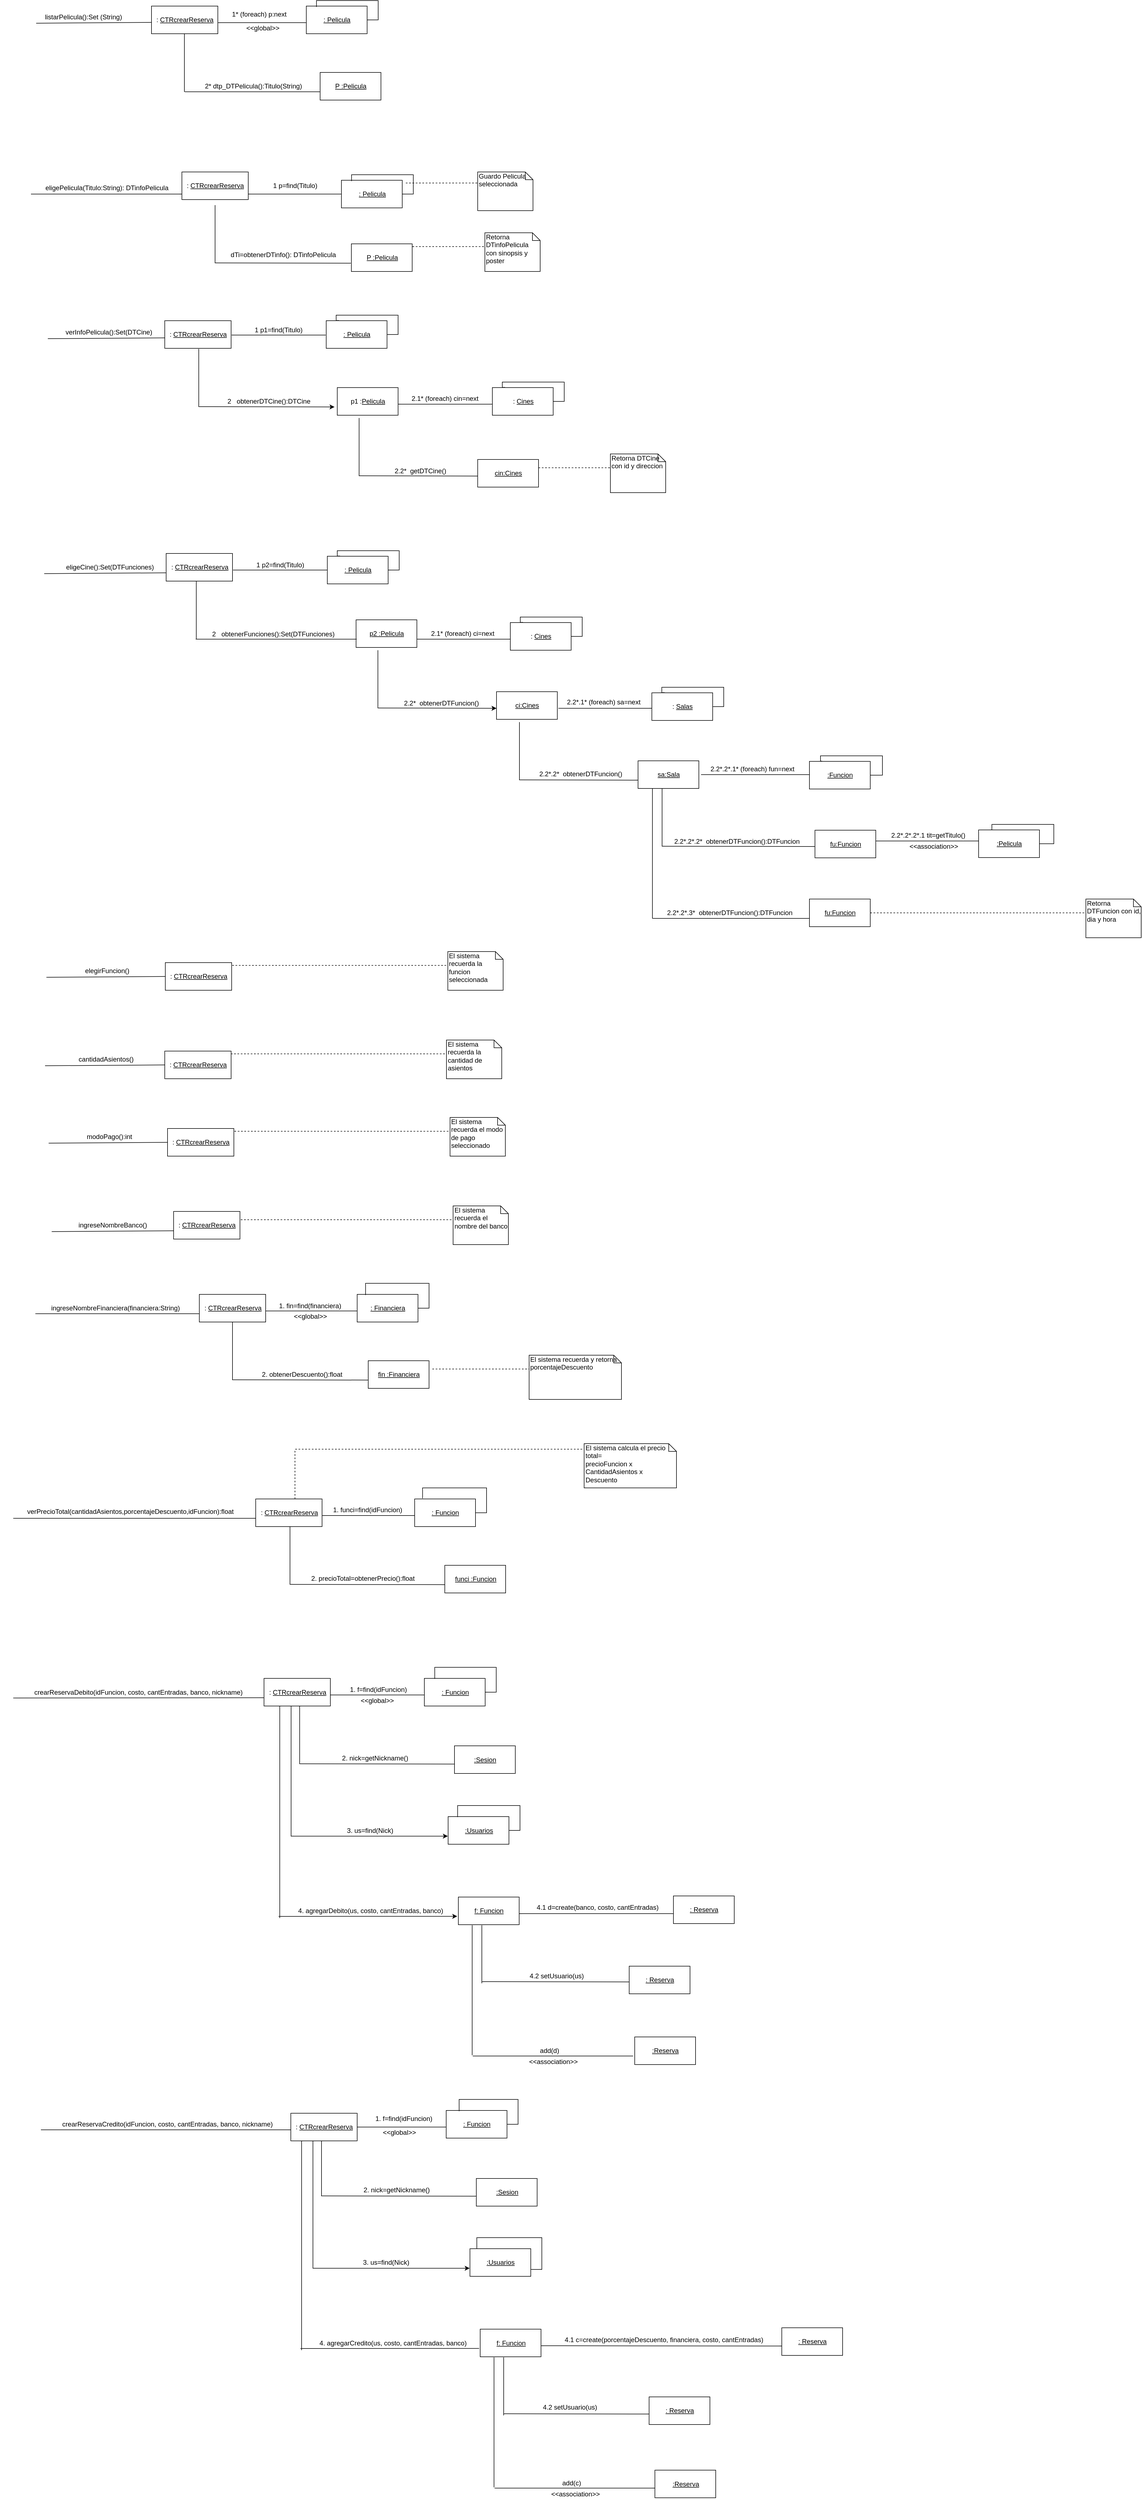 <mxfile version="10.7.1" type="google"><diagram id="MN5zxw-cw1qsErwzzkXF" name="Page-1"><mxGraphModel dx="1991" dy="1056" grid="1" gridSize="10" guides="1" tooltips="1" connect="1" arrows="1" fold="1" page="1" pageScale="1" pageWidth="1100" pageHeight="850" math="0" shadow="0"><root><mxCell id="0"/><mxCell id="1" parent="0"/><mxCell id="Ut1bGX6v_zNXejIBoSUp-1" value="listarPelicula():Set (String)" style="text;html=1;strokeColor=none;fillColor=none;align=center;verticalAlign=middle;whiteSpace=wrap;rounded=0;" vertex="1" parent="1"><mxGeometry x="81.5" y="220" width="210" height="20" as="geometry"/></mxCell><mxCell id="Ut1bGX6v_zNXejIBoSUp-2" value="&lt;div align=&quot;left&quot;&gt;: &lt;u&gt;CTRcrearReserva&lt;/u&gt;&lt;/div&gt;" style="html=1;" vertex="1" parent="1"><mxGeometry x="310" y="210" width="120" height="50" as="geometry"/></mxCell><mxCell id="Ut1bGX6v_zNXejIBoSUp-3" value="1* (foreach) p:next" style="text;html=1;strokeColor=none;fillColor=none;align=center;verticalAlign=middle;whiteSpace=wrap;rounded=0;" vertex="1" parent="1"><mxGeometry x="420" y="215" width="170" height="20" as="geometry"/></mxCell><mxCell id="Ut1bGX6v_zNXejIBoSUp-4" value="&lt;u&gt;: Pelicula&lt;/u&gt;" style="html=1;" vertex="1" parent="1"><mxGeometry x="590" y="210" width="110" height="50" as="geometry"/></mxCell><mxCell id="Ut1bGX6v_zNXejIBoSUp-5" value="" style="endArrow=none;html=1;endFill=0;" edge="1" parent="1"><mxGeometry width="50" height="50" relative="1" as="geometry"><mxPoint x="430" y="240" as="sourcePoint"/><mxPoint x="590" y="240" as="targetPoint"/></mxGeometry></mxCell><mxCell id="Ut1bGX6v_zNXejIBoSUp-7" style="edgeStyle=orthogonalEdgeStyle;rounded=0;orthogonalLoop=1;jettySize=auto;html=1;entryX=1;entryY=0.5;entryDx=0;entryDy=0;exitX=0.167;exitY=0.032;exitDx=0;exitDy=0;exitPerimeter=0;endArrow=none;endFill=0;" edge="1" parent="1" source="Ut1bGX6v_zNXejIBoSUp-4" target="Ut1bGX6v_zNXejIBoSUp-4"><mxGeometry relative="1" as="geometry"><Array as="points"><mxPoint x="608" y="200"/><mxPoint x="720" y="200"/><mxPoint x="720" y="235"/></Array></mxGeometry></mxCell><mxCell id="Ut1bGX6v_zNXejIBoSUp-8" value="2* dtp_DTPelicula():Titulo(String)" style="text;html=1;strokeColor=none;fillColor=none;align=center;verticalAlign=middle;whiteSpace=wrap;rounded=0;" vertex="1" parent="1"><mxGeometry x="372" y="345" width="245" height="20" as="geometry"/></mxCell><mxCell id="Ut1bGX6v_zNXejIBoSUp-9" value="&lt;u&gt;P :Pelicula&lt;/u&gt;" style="html=1;" vertex="1" parent="1"><mxGeometry x="615" y="330" width="110" height="50" as="geometry"/></mxCell><mxCell id="Ut1bGX6v_zNXejIBoSUp-11" value="" style="endArrow=none;html=1;" edge="1" parent="1"><mxGeometry width="50" height="50" relative="1" as="geometry"><mxPoint x="369.5" y="365" as="sourcePoint"/><mxPoint x="369.5" y="260" as="targetPoint"/></mxGeometry></mxCell><mxCell id="Ut1bGX6v_zNXejIBoSUp-12" value="" style="endArrow=none;html=1;endFill=0;" edge="1" parent="1"><mxGeometry width="50" height="50" relative="1" as="geometry"><mxPoint x="370" y="365" as="sourcePoint"/><mxPoint x="615" y="365" as="targetPoint"/></mxGeometry></mxCell><mxCell id="Ut1bGX6v_zNXejIBoSUp-13" value="" style="endArrow=none;html=1;exitX=0.095;exitY=1.05;exitDx=0;exitDy=0;exitPerimeter=0;" edge="1" parent="1" source="Ut1bGX6v_zNXejIBoSUp-1"><mxGeometry width="50" height="50" relative="1" as="geometry"><mxPoint x="220" y="239.5" as="sourcePoint"/><mxPoint x="310" y="239.5" as="targetPoint"/></mxGeometry></mxCell><mxCell id="Ut1bGX6v_zNXejIBoSUp-20" value="eligePelicula(Titulo:String): DTinfoPelicula" style="text;html=1;strokeColor=none;fillColor=none;align=center;verticalAlign=middle;whiteSpace=wrap;rounded=0;" vertex="1" parent="1"><mxGeometry x="62" y="529" width="335" height="20" as="geometry"/></mxCell><mxCell id="Ut1bGX6v_zNXejIBoSUp-24" value="" style="endArrow=none;html=1;" edge="1" parent="1"><mxGeometry width="50" height="50" relative="1" as="geometry"><mxPoint x="92" y="550" as="sourcePoint"/><mxPoint x="366" y="550" as="targetPoint"/></mxGeometry></mxCell><mxCell id="Ut1bGX6v_zNXejIBoSUp-25" value="1 p=find(Titulo)" style="text;html=1;strokeColor=none;fillColor=none;align=center;verticalAlign=middle;whiteSpace=wrap;rounded=0;" vertex="1" parent="1"><mxGeometry x="485" y="525" width="170" height="20" as="geometry"/></mxCell><mxCell id="Ut1bGX6v_zNXejIBoSUp-27" value="" style="endArrow=none;html=1;endFill=0;" edge="1" parent="1"><mxGeometry width="50" height="50" relative="1" as="geometry"><mxPoint x="485" y="550" as="sourcePoint"/><mxPoint x="655" y="550" as="targetPoint"/></mxGeometry></mxCell><mxCell id="Ut1bGX6v_zNXejIBoSUp-29" value="dTi=obtenerDTinfo(): DTinfoPelicula" style="text;html=1;strokeColor=none;fillColor=none;align=center;verticalAlign=middle;whiteSpace=wrap;rounded=0;" vertex="1" parent="1"><mxGeometry x="426" y="650" width="245" height="20" as="geometry"/></mxCell><mxCell id="Ut1bGX6v_zNXejIBoSUp-30" value="&lt;u&gt;P :Pelicula&lt;/u&gt;" style="html=1;" vertex="1" parent="1"><mxGeometry x="671.5" y="640" width="110" height="50" as="geometry"/></mxCell><mxCell id="Ut1bGX6v_zNXejIBoSUp-31" value="" style="endArrow=none;html=1;" edge="1" parent="1"><mxGeometry width="50" height="50" relative="1" as="geometry"><mxPoint x="425" y="675" as="sourcePoint"/><mxPoint x="425" y="570" as="targetPoint"/></mxGeometry></mxCell><mxCell id="Ut1bGX6v_zNXejIBoSUp-32" value="" style="endArrow=none;html=1;endFill=0;" edge="1" parent="1"><mxGeometry width="50" height="50" relative="1" as="geometry"><mxPoint x="425.5" y="674.5" as="sourcePoint"/><mxPoint x="670.5" y="675" as="targetPoint"/></mxGeometry></mxCell><mxCell id="Ut1bGX6v_zNXejIBoSUp-33" value="Guardo Pelicula seleccionada" style="shape=note;whiteSpace=wrap;html=1;size=14;verticalAlign=top;align=left;spacingTop=-6;" vertex="1" parent="1"><mxGeometry x="900" y="510" width="100" height="70" as="geometry"/></mxCell><mxCell id="Ut1bGX6v_zNXejIBoSUp-34" value="" style="endArrow=none;dashed=1;html=1;" edge="1" parent="1"><mxGeometry width="50" height="50" relative="1" as="geometry"><mxPoint x="770" y="530" as="sourcePoint"/><mxPoint x="900" y="530" as="targetPoint"/></mxGeometry></mxCell><mxCell id="Ut1bGX6v_zNXejIBoSUp-35" value="Retorna DTinfoPelicula con sinopsis y poster" style="shape=note;whiteSpace=wrap;html=1;size=14;verticalAlign=top;align=left;spacingTop=-6;" vertex="1" parent="1"><mxGeometry x="913" y="620" width="100" height="70" as="geometry"/></mxCell><mxCell id="Ut1bGX6v_zNXejIBoSUp-36" value="" style="endArrow=none;dashed=1;html=1;" edge="1" parent="1"><mxGeometry width="50" height="50" relative="1" as="geometry"><mxPoint x="782" y="645" as="sourcePoint"/><mxPoint x="912" y="645" as="targetPoint"/></mxGeometry></mxCell><mxCell id="Ut1bGX6v_zNXejIBoSUp-37" value="verInfoPelicula():Set(DTCine)" style="text;html=1;strokeColor=none;fillColor=none;align=center;verticalAlign=middle;whiteSpace=wrap;rounded=0;" vertex="1" parent="1"><mxGeometry x="132.5" y="790" width="200" height="20" as="geometry"/></mxCell><mxCell id="Ut1bGX6v_zNXejIBoSUp-38" value="" style="endArrow=none;html=1;exitX=0.095;exitY=1.05;exitDx=0;exitDy=0;exitPerimeter=0;" edge="1" parent="1"><mxGeometry width="50" height="50" relative="1" as="geometry"><mxPoint x="122.5" y="811.5" as="sourcePoint"/><mxPoint x="342.5" y="810" as="targetPoint"/></mxGeometry></mxCell><mxCell id="Ut1bGX6v_zNXejIBoSUp-40" value="1 p1=find(Titulo)" style="text;html=1;strokeColor=none;fillColor=none;align=center;verticalAlign=middle;whiteSpace=wrap;rounded=0;" vertex="1" parent="1"><mxGeometry x="455" y="786" width="170" height="20" as="geometry"/></mxCell><mxCell id="Ut1bGX6v_zNXejIBoSUp-42" value="" style="endArrow=none;html=1;endFill=0;" edge="1" parent="1"><mxGeometry width="50" height="50" relative="1" as="geometry"><mxPoint x="455" y="805" as="sourcePoint"/><mxPoint x="625" y="805" as="targetPoint"/></mxGeometry></mxCell><mxCell id="Ut1bGX6v_zNXejIBoSUp-51" value="2&amp;nbsp;&amp;nbsp; obtenerDTCine():DTCine" style="text;html=1;strokeColor=none;fillColor=none;align=center;verticalAlign=middle;whiteSpace=wrap;rounded=0;" vertex="1" parent="1"><mxGeometry x="400" y="915" width="245" height="20" as="geometry"/></mxCell><mxCell id="Ut1bGX6v_zNXejIBoSUp-52" value="p1 :&lt;u&gt;Pelicula&lt;/u&gt;" style="html=1;" vertex="1" parent="1"><mxGeometry x="646" y="900" width="110" height="50" as="geometry"/></mxCell><mxCell id="Ut1bGX6v_zNXejIBoSUp-53" value="" style="endArrow=none;html=1;" edge="1" parent="1"><mxGeometry width="50" height="50" relative="1" as="geometry"><mxPoint x="395.5" y="935" as="sourcePoint"/><mxPoint x="395.5" y="830" as="targetPoint"/></mxGeometry></mxCell><mxCell id="Ut1bGX6v_zNXejIBoSUp-54" value="" style="endArrow=classic;html=1;" edge="1" parent="1"><mxGeometry width="50" height="50" relative="1" as="geometry"><mxPoint x="396" y="934.5" as="sourcePoint"/><mxPoint x="641" y="935" as="targetPoint"/></mxGeometry></mxCell><mxCell id="Ut1bGX6v_zNXejIBoSUp-55" value="2.1* (foreach) cin=next" style="text;html=1;strokeColor=none;fillColor=none;align=center;verticalAlign=middle;whiteSpace=wrap;rounded=0;" vertex="1" parent="1"><mxGeometry x="756" y="910" width="170" height="20" as="geometry"/></mxCell><mxCell id="Ut1bGX6v_zNXejIBoSUp-57" value="" style="endArrow=none;html=1;endFill=0;" edge="1" parent="1"><mxGeometry width="50" height="50" relative="1" as="geometry"><mxPoint x="756" y="930" as="sourcePoint"/><mxPoint x="926" y="930" as="targetPoint"/></mxGeometry></mxCell><mxCell id="Ut1bGX6v_zNXejIBoSUp-59" value="2.2*&amp;nbsp; getDTCine()" style="text;html=1;strokeColor=none;fillColor=none;align=center;verticalAlign=middle;whiteSpace=wrap;rounded=0;" vertex="1" parent="1"><mxGeometry x="674" y="1041" width="245" height="20" as="geometry"/></mxCell><mxCell id="Ut1bGX6v_zNXejIBoSUp-60" value="&lt;u&gt;cin:Cines&lt;/u&gt;" style="html=1;" vertex="1" parent="1"><mxGeometry x="900" y="1030" width="110" height="50" as="geometry"/></mxCell><mxCell id="Ut1bGX6v_zNXejIBoSUp-61" value="" style="endArrow=none;html=1;" edge="1" parent="1"><mxGeometry width="50" height="50" relative="1" as="geometry"><mxPoint x="685.5" y="1060" as="sourcePoint"/><mxPoint x="685.5" y="955" as="targetPoint"/></mxGeometry></mxCell><mxCell id="Ut1bGX6v_zNXejIBoSUp-62" value="" style="endArrow=none;html=1;endFill=0;" edge="1" parent="1"><mxGeometry width="50" height="50" relative="1" as="geometry"><mxPoint x="686" y="1059.5" as="sourcePoint"/><mxPoint x="900" y="1060" as="targetPoint"/></mxGeometry></mxCell><mxCell id="Ut1bGX6v_zNXejIBoSUp-63" value="Retorna DTCine con id y direccion" style="shape=note;whiteSpace=wrap;html=1;size=14;verticalAlign=top;align=left;spacingTop=-6;" vertex="1" parent="1"><mxGeometry x="1140" y="1020" width="100" height="70" as="geometry"/></mxCell><mxCell id="Ut1bGX6v_zNXejIBoSUp-64" value="" style="endArrow=none;dashed=1;html=1;" edge="1" parent="1"><mxGeometry width="50" height="50" relative="1" as="geometry"><mxPoint x="1010" y="1045" as="sourcePoint"/><mxPoint x="1140" y="1045" as="targetPoint"/></mxGeometry></mxCell><mxCell id="Ut1bGX6v_zNXejIBoSUp-65" value="eligeCine():Set(DTFunciones)" style="text;html=1;strokeColor=none;fillColor=none;align=center;verticalAlign=middle;whiteSpace=wrap;rounded=0;" vertex="1" parent="1"><mxGeometry x="135" y="1215" width="200" height="20" as="geometry"/></mxCell><mxCell id="Ut1bGX6v_zNXejIBoSUp-66" value="" style="endArrow=none;html=1;exitX=0.095;exitY=1.05;exitDx=0;exitDy=0;exitPerimeter=0;" edge="1" parent="1"><mxGeometry width="50" height="50" relative="1" as="geometry"><mxPoint x="116" y="1236.5" as="sourcePoint"/><mxPoint x="336" y="1235" as="targetPoint"/></mxGeometry></mxCell><mxCell id="Ut1bGX6v_zNXejIBoSUp-68" value="1 p2=find(Titulo)" style="text;html=1;strokeColor=none;fillColor=none;align=center;verticalAlign=middle;whiteSpace=wrap;rounded=0;" vertex="1" parent="1"><mxGeometry x="457.5" y="1211" width="170" height="20" as="geometry"/></mxCell><mxCell id="Ut1bGX6v_zNXejIBoSUp-70" value="" style="endArrow=none;html=1;endFill=0;" edge="1" parent="1"><mxGeometry width="50" height="50" relative="1" as="geometry"><mxPoint x="457.5" y="1230" as="sourcePoint"/><mxPoint x="627.5" y="1230" as="targetPoint"/></mxGeometry></mxCell><mxCell id="Ut1bGX6v_zNXejIBoSUp-73" value="2&amp;nbsp;&amp;nbsp; obtenerFunciones():Set(DTFunciones)" style="text;html=1;strokeColor=none;fillColor=none;align=center;verticalAlign=middle;whiteSpace=wrap;rounded=0;" vertex="1" parent="1"><mxGeometry x="390" y="1336" width="281" height="20" as="geometry"/></mxCell><mxCell id="Ut1bGX6v_zNXejIBoSUp-74" value="&lt;u&gt;p2 :Pelicula&lt;/u&gt;" style="html=1;" vertex="1" parent="1"><mxGeometry x="680" y="1320" width="110" height="50" as="geometry"/></mxCell><mxCell id="Ut1bGX6v_zNXejIBoSUp-75" value="" style="endArrow=none;html=1;" edge="1" parent="1"><mxGeometry width="50" height="50" relative="1" as="geometry"><mxPoint x="391" y="1355" as="sourcePoint"/><mxPoint x="391" y="1250" as="targetPoint"/></mxGeometry></mxCell><mxCell id="Ut1bGX6v_zNXejIBoSUp-79" value="2.2*&amp;nbsp; obtenerDTFuncion()" style="text;html=1;strokeColor=none;fillColor=none;align=center;verticalAlign=middle;whiteSpace=wrap;rounded=0;" vertex="1" parent="1"><mxGeometry x="712" y="1461" width="245" height="20" as="geometry"/></mxCell><mxCell id="Ut1bGX6v_zNXejIBoSUp-80" value="&lt;u&gt;ci:Cines&lt;/u&gt;" style="html=1;" vertex="1" parent="1"><mxGeometry x="934" y="1450" width="110" height="50" as="geometry"/></mxCell><mxCell id="Ut1bGX6v_zNXejIBoSUp-81" value="" style="endArrow=none;html=1;" edge="1" parent="1"><mxGeometry width="50" height="50" relative="1" as="geometry"><mxPoint x="719.5" y="1480" as="sourcePoint"/><mxPoint x="719.5" y="1375" as="targetPoint"/></mxGeometry></mxCell><mxCell id="Ut1bGX6v_zNXejIBoSUp-82" value="" style="endArrow=classic;html=1;" edge="1" parent="1"><mxGeometry width="50" height="50" relative="1" as="geometry"><mxPoint x="720" y="1479.5" as="sourcePoint"/><mxPoint x="934" y="1480" as="targetPoint"/></mxGeometry></mxCell><mxCell id="Ut1bGX6v_zNXejIBoSUp-84" value="2.1* (foreach) ci=next" style="text;html=1;strokeColor=none;fillColor=none;align=center;verticalAlign=middle;whiteSpace=wrap;rounded=0;" vertex="1" parent="1"><mxGeometry x="788" y="1335" width="170" height="20" as="geometry"/></mxCell><mxCell id="Ut1bGX6v_zNXejIBoSUp-86" value="" style="endArrow=none;html=1;endFill=0;" edge="1" parent="1"><mxGeometry width="50" height="50" relative="1" as="geometry"><mxPoint x="790" y="1355" as="sourcePoint"/><mxPoint x="960" y="1355" as="targetPoint"/></mxGeometry></mxCell><mxCell id="Ut1bGX6v_zNXejIBoSUp-94" value="2.2*.1* (foreach) sa=next" style="text;html=1;strokeColor=none;fillColor=none;align=center;verticalAlign=middle;whiteSpace=wrap;rounded=0;" vertex="1" parent="1"><mxGeometry x="1043" y="1459" width="170" height="20" as="geometry"/></mxCell><mxCell id="Ut1bGX6v_zNXejIBoSUp-96" value="" style="endArrow=none;html=1;endFill=0;" edge="1" parent="1"><mxGeometry width="50" height="50" relative="1" as="geometry"><mxPoint x="1046" y="1480" as="sourcePoint"/><mxPoint x="1216" y="1480" as="targetPoint"/></mxGeometry></mxCell><mxCell id="Ut1bGX6v_zNXejIBoSUp-98" value="2.2*.2*&amp;nbsp; obtenerDTFuncion()" style="text;html=1;strokeColor=none;fillColor=none;align=center;verticalAlign=middle;whiteSpace=wrap;rounded=0;" vertex="1" parent="1"><mxGeometry x="964" y="1589" width="245" height="20" as="geometry"/></mxCell><mxCell id="Ut1bGX6v_zNXejIBoSUp-99" value="&lt;u&gt;sa:Sala&lt;/u&gt;" style="html=1;" vertex="1" parent="1"><mxGeometry x="1190" y="1575" width="110" height="50" as="geometry"/></mxCell><mxCell id="Ut1bGX6v_zNXejIBoSUp-100" value="" style="endArrow=none;html=1;" edge="1" parent="1"><mxGeometry width="50" height="50" relative="1" as="geometry"><mxPoint x="975.5" y="1610" as="sourcePoint"/><mxPoint x="975.5" y="1505" as="targetPoint"/></mxGeometry></mxCell><mxCell id="Ut1bGX6v_zNXejIBoSUp-101" value="" style="endArrow=none;html=1;endFill=0;" edge="1" parent="1"><mxGeometry width="50" height="50" relative="1" as="geometry"><mxPoint x="976" y="1609.5" as="sourcePoint"/><mxPoint x="1190" y="1610" as="targetPoint"/></mxGeometry></mxCell><mxCell id="Ut1bGX6v_zNXejIBoSUp-102" value="2.2*.2*.1* (foreach) fun=next" style="text;html=1;strokeColor=none;fillColor=none;align=center;verticalAlign=middle;whiteSpace=wrap;rounded=0;" vertex="1" parent="1"><mxGeometry x="1304" y="1580" width="186" height="20" as="geometry"/></mxCell><mxCell id="Ut1bGX6v_zNXejIBoSUp-104" value="" style="endArrow=none;html=1;endFill=0;" edge="1" parent="1"><mxGeometry width="50" height="50" relative="1" as="geometry"><mxPoint x="1304" y="1600" as="sourcePoint"/><mxPoint x="1500" y="1600" as="targetPoint"/></mxGeometry></mxCell><mxCell id="Ut1bGX6v_zNXejIBoSUp-105" value="2.2*.2*.2*&amp;nbsp; obtenerDTFuncion():DTFuncion" style="text;html=1;strokeColor=none;fillColor=none;align=center;verticalAlign=middle;whiteSpace=wrap;rounded=0;" vertex="1" parent="1"><mxGeometry x="1228" y="1711" width="282" height="20" as="geometry"/></mxCell><mxCell id="Ut1bGX6v_zNXejIBoSUp-106" value="&lt;u&gt;fu:Funcion&lt;/u&gt;" style="html=1;" vertex="1" parent="1"><mxGeometry x="1510" y="1700.5" width="110" height="50" as="geometry"/></mxCell><mxCell id="Ut1bGX6v_zNXejIBoSUp-107" value="" style="endArrow=none;html=1;" edge="1" parent="1"><mxGeometry width="50" height="50" relative="1" as="geometry"><mxPoint x="1233.5" y="1730" as="sourcePoint"/><mxPoint x="1233.5" y="1625" as="targetPoint"/></mxGeometry></mxCell><mxCell id="Ut1bGX6v_zNXejIBoSUp-108" value="" style="endArrow=none;html=1;endFill=0;" edge="1" parent="1"><mxGeometry width="50" height="50" relative="1" as="geometry"><mxPoint x="1234" y="1729.5" as="sourcePoint"/><mxPoint x="1510" y="1730" as="targetPoint"/></mxGeometry></mxCell><mxCell id="Ut1bGX6v_zNXejIBoSUp-110" value="2.2*.2*.2*.1 tit=getTitulo()" style="text;html=1;strokeColor=none;fillColor=none;align=center;verticalAlign=middle;whiteSpace=wrap;rounded=0;" vertex="1" parent="1"><mxGeometry x="1610" y="1700" width="210" height="20" as="geometry"/></mxCell><mxCell id="Ut1bGX6v_zNXejIBoSUp-112" value="" style="endArrow=none;html=1;endFill=0;" edge="1" parent="1"><mxGeometry width="50" height="50" relative="1" as="geometry"><mxPoint x="1620" y="1720" as="sourcePoint"/><mxPoint x="1806" y="1720" as="targetPoint"/></mxGeometry></mxCell><mxCell id="Ut1bGX6v_zNXejIBoSUp-114" value="&amp;lt;&amp;lt;association&amp;gt;&amp;gt;" style="text;html=1;strokeColor=none;fillColor=none;align=center;verticalAlign=middle;whiteSpace=wrap;rounded=0;" vertex="1" parent="1"><mxGeometry x="1685" y="1720" width="80" height="20" as="geometry"/></mxCell><mxCell id="Ut1bGX6v_zNXejIBoSUp-115" value="" style="endArrow=none;html=1;" edge="1" parent="1"><mxGeometry width="50" height="50" relative="1" as="geometry"><mxPoint x="1216" y="1860" as="sourcePoint"/><mxPoint x="1216" y="1625" as="targetPoint"/></mxGeometry></mxCell><mxCell id="Ut1bGX6v_zNXejIBoSUp-116" value="" style="endArrow=none;html=1;endFill=0;" edge="1" parent="1"><mxGeometry width="50" height="50" relative="1" as="geometry"><mxPoint x="1216" y="1860" as="sourcePoint"/><mxPoint x="1500" y="1860" as="targetPoint"/></mxGeometry></mxCell><mxCell id="Ut1bGX6v_zNXejIBoSUp-117" value="2.2*.2*.3*&amp;nbsp; obtenerDTFuncion():DTFuncion" style="text;html=1;strokeColor=none;fillColor=none;align=center;verticalAlign=middle;whiteSpace=wrap;rounded=0;" vertex="1" parent="1"><mxGeometry x="1215" y="1840" width="282" height="20" as="geometry"/></mxCell><mxCell id="Ut1bGX6v_zNXejIBoSUp-118" value="&lt;u&gt;fu:Funcion&lt;/u&gt;" style="html=1;" vertex="1" parent="1"><mxGeometry x="1500" y="1825" width="110" height="50" as="geometry"/></mxCell><mxCell id="Ut1bGX6v_zNXejIBoSUp-119" value="Retorna DTFuncion con id, dia y hora" style="shape=note;whiteSpace=wrap;html=1;size=14;verticalAlign=top;align=left;spacingTop=-6;" vertex="1" parent="1"><mxGeometry x="2000" y="1825" width="100" height="70" as="geometry"/></mxCell><mxCell id="Ut1bGX6v_zNXejIBoSUp-120" value="" style="endArrow=none;dashed=1;html=1;" edge="1" parent="1"><mxGeometry width="50" height="50" relative="1" as="geometry"><mxPoint x="1610" y="1850" as="sourcePoint"/><mxPoint x="2000" y="1850" as="targetPoint"/></mxGeometry></mxCell><mxCell id="Ut1bGX6v_zNXejIBoSUp-121" value="elegirFuncion()" style="text;html=1;strokeColor=none;fillColor=none;align=center;verticalAlign=middle;whiteSpace=wrap;rounded=0;" vertex="1" parent="1"><mxGeometry x="130" y="1945" width="200" height="20" as="geometry"/></mxCell><mxCell id="Ut1bGX6v_zNXejIBoSUp-122" value="" style="endArrow=none;html=1;exitX=0.095;exitY=1.05;exitDx=0;exitDy=0;exitPerimeter=0;" edge="1" parent="1"><mxGeometry width="50" height="50" relative="1" as="geometry"><mxPoint x="120" y="1966.5" as="sourcePoint"/><mxPoint x="340" y="1965" as="targetPoint"/></mxGeometry></mxCell><mxCell id="Ut1bGX6v_zNXejIBoSUp-125" value="El sistema recuerda la funcion seleccionada" style="shape=note;whiteSpace=wrap;html=1;size=14;verticalAlign=top;align=left;spacingTop=-6;" vertex="1" parent="1"><mxGeometry x="846" y="1920" width="100" height="70" as="geometry"/></mxCell><mxCell id="Ut1bGX6v_zNXejIBoSUp-126" value="" style="endArrow=none;dashed=1;html=1;" edge="1" parent="1"><mxGeometry width="50" height="50" relative="1" as="geometry"><mxPoint x="456" y="1945" as="sourcePoint"/><mxPoint x="846" y="1945" as="targetPoint"/></mxGeometry></mxCell><mxCell id="Ut1bGX6v_zNXejIBoSUp-127" value="cantidadAsientos()" style="text;html=1;strokeColor=none;fillColor=none;align=center;verticalAlign=middle;whiteSpace=wrap;rounded=0;" vertex="1" parent="1"><mxGeometry x="127.5" y="2105" width="200" height="20" as="geometry"/></mxCell><mxCell id="Ut1bGX6v_zNXejIBoSUp-128" value="" style="endArrow=none;html=1;exitX=0.095;exitY=1.05;exitDx=0;exitDy=0;exitPerimeter=0;" edge="1" parent="1"><mxGeometry width="50" height="50" relative="1" as="geometry"><mxPoint x="117.5" y="2126.5" as="sourcePoint"/><mxPoint x="337.5" y="2125" as="targetPoint"/></mxGeometry></mxCell><mxCell id="Ut1bGX6v_zNXejIBoSUp-130" value="El sistema recuerda la cantidad de asientos" style="shape=note;whiteSpace=wrap;html=1;size=14;verticalAlign=top;align=left;spacingTop=-6;" vertex="1" parent="1"><mxGeometry x="843.5" y="2080" width="100" height="70" as="geometry"/></mxCell><mxCell id="Ut1bGX6v_zNXejIBoSUp-131" value="" style="endArrow=none;dashed=1;html=1;" edge="1" parent="1"><mxGeometry width="50" height="50" relative="1" as="geometry"><mxPoint x="453.5" y="2105" as="sourcePoint"/><mxPoint x="843.5" y="2105" as="targetPoint"/></mxGeometry></mxCell><mxCell id="Ut1bGX6v_zNXejIBoSUp-132" value="modoPago():int" style="text;html=1;strokeColor=none;fillColor=none;align=center;verticalAlign=middle;whiteSpace=wrap;rounded=0;" vertex="1" parent="1"><mxGeometry x="134" y="2245" width="200" height="20" as="geometry"/></mxCell><mxCell id="Ut1bGX6v_zNXejIBoSUp-133" value="" style="endArrow=none;html=1;exitX=0.095;exitY=1.05;exitDx=0;exitDy=0;exitPerimeter=0;" edge="1" parent="1"><mxGeometry width="50" height="50" relative="1" as="geometry"><mxPoint x="124" y="2266.5" as="sourcePoint"/><mxPoint x="344" y="2265" as="targetPoint"/></mxGeometry></mxCell><mxCell id="Ut1bGX6v_zNXejIBoSUp-135" value="El sistema recuerda el modo de pago seleccionado" style="shape=note;whiteSpace=wrap;html=1;size=14;verticalAlign=top;align=left;spacingTop=-6;" vertex="1" parent="1"><mxGeometry x="850" y="2220" width="100" height="70" as="geometry"/></mxCell><mxCell id="Ut1bGX6v_zNXejIBoSUp-136" value="" style="endArrow=none;dashed=1;html=1;" edge="1" parent="1"><mxGeometry width="50" height="50" relative="1" as="geometry"><mxPoint x="460" y="2245" as="sourcePoint"/><mxPoint x="850" y="2245" as="targetPoint"/></mxGeometry></mxCell><mxCell id="Ut1bGX6v_zNXejIBoSUp-137" value="ingreseNombreBanco()" style="text;html=1;strokeColor=none;fillColor=none;align=center;verticalAlign=middle;whiteSpace=wrap;rounded=0;" vertex="1" parent="1"><mxGeometry x="139.5" y="2405" width="200" height="20" as="geometry"/></mxCell><mxCell id="Ut1bGX6v_zNXejIBoSUp-138" value="" style="endArrow=none;html=1;exitX=0.095;exitY=1.05;exitDx=0;exitDy=0;exitPerimeter=0;" edge="1" parent="1"><mxGeometry width="50" height="50" relative="1" as="geometry"><mxPoint x="129.5" y="2426.5" as="sourcePoint"/><mxPoint x="349.5" y="2425" as="targetPoint"/></mxGeometry></mxCell><mxCell id="Ut1bGX6v_zNXejIBoSUp-140" value="El sistema recuerda el nombre del banco" style="shape=note;whiteSpace=wrap;html=1;size=14;verticalAlign=top;align=left;spacingTop=-6;" vertex="1" parent="1"><mxGeometry x="855.5" y="2380" width="100" height="70" as="geometry"/></mxCell><mxCell id="Ut1bGX6v_zNXejIBoSUp-141" value="" style="endArrow=none;dashed=1;html=1;" edge="1" parent="1"><mxGeometry width="50" height="50" relative="1" as="geometry"><mxPoint x="465.5" y="2405" as="sourcePoint"/><mxPoint x="855.5" y="2405" as="targetPoint"/></mxGeometry></mxCell><mxCell id="Ut1bGX6v_zNXejIBoSUp-142" value="ingreseNombreFinanciera(financiera:String)" style="text;html=1;strokeColor=none;fillColor=none;align=center;verticalAlign=middle;whiteSpace=wrap;rounded=0;" vertex="1" parent="1"><mxGeometry x="145" y="2555" width="200" height="20" as="geometry"/></mxCell><mxCell id="Ut1bGX6v_zNXejIBoSUp-143" value="" style="endArrow=none;html=1;" edge="1" parent="1"><mxGeometry width="50" height="50" relative="1" as="geometry"><mxPoint x="100" y="2575" as="sourcePoint"/><mxPoint x="400" y="2575" as="targetPoint"/></mxGeometry></mxCell><mxCell id="Ut1bGX6v_zNXejIBoSUp-145" value="1. fin=find(financiera)" style="text;html=1;strokeColor=none;fillColor=none;align=center;verticalAlign=middle;whiteSpace=wrap;rounded=0;" vertex="1" parent="1"><mxGeometry x="512" y="2551" width="170" height="20" as="geometry"/></mxCell><mxCell id="Ut1bGX6v_zNXejIBoSUp-146" value="&lt;u&gt;: Financiera&lt;/u&gt;" style="html=1;" vertex="1" parent="1"><mxGeometry x="682" y="2540" width="110" height="50" as="geometry"/></mxCell><mxCell id="Ut1bGX6v_zNXejIBoSUp-147" value="" style="endArrow=none;html=1;endFill=0;" edge="1" parent="1"><mxGeometry width="50" height="50" relative="1" as="geometry"><mxPoint x="512" y="2570" as="sourcePoint"/><mxPoint x="682" y="2570" as="targetPoint"/></mxGeometry></mxCell><mxCell id="Ut1bGX6v_zNXejIBoSUp-148" style="edgeStyle=orthogonalEdgeStyle;rounded=0;orthogonalLoop=1;jettySize=auto;html=1;entryX=1;entryY=0.5;entryDx=0;entryDy=0;endArrow=none;endFill=0;exitX=0.138;exitY=0.024;exitDx=0;exitDy=0;exitPerimeter=0;" edge="1" parent="1" source="Ut1bGX6v_zNXejIBoSUp-146" target="Ut1bGX6v_zNXejIBoSUp-146"><mxGeometry relative="1" as="geometry"/></mxCell><mxCell id="Ut1bGX6v_zNXejIBoSUp-149" value="2. obtenerDescuento():float" style="text;html=1;strokeColor=none;fillColor=none;align=center;verticalAlign=middle;whiteSpace=wrap;rounded=0;" vertex="1" parent="1"><mxGeometry x="460" y="2675" width="245" height="20" as="geometry"/></mxCell><mxCell id="Ut1bGX6v_zNXejIBoSUp-150" value="&lt;u&gt;fin :Financiera&lt;/u&gt;" style="html=1;" vertex="1" parent="1"><mxGeometry x="702" y="2660" width="110" height="50" as="geometry"/></mxCell><mxCell id="Ut1bGX6v_zNXejIBoSUp-151" value="" style="endArrow=none;html=1;" edge="1" parent="1"><mxGeometry width="50" height="50" relative="1" as="geometry"><mxPoint x="456.5" y="2695" as="sourcePoint"/><mxPoint x="456.5" y="2590" as="targetPoint"/></mxGeometry></mxCell><mxCell id="Ut1bGX6v_zNXejIBoSUp-152" value="" style="endArrow=none;html=1;endFill=0;" edge="1" parent="1"><mxGeometry width="50" height="50" relative="1" as="geometry"><mxPoint x="457" y="2694.5" as="sourcePoint"/><mxPoint x="702" y="2695" as="targetPoint"/></mxGeometry></mxCell><mxCell id="Ut1bGX6v_zNXejIBoSUp-153" value="&amp;lt;&amp;lt;global&amp;gt;&amp;gt;" style="text;html=1;strokeColor=none;fillColor=none;align=center;verticalAlign=middle;whiteSpace=wrap;rounded=0;" vertex="1" parent="1"><mxGeometry x="560" y="2570" width="75" height="20" as="geometry"/></mxCell><mxCell id="Ut1bGX6v_zNXejIBoSUp-154" value="El sistema recuerda y retorna porcentajeDescuento" style="shape=note;whiteSpace=wrap;html=1;size=14;verticalAlign=top;align=left;spacingTop=-6;" vertex="1" parent="1"><mxGeometry x="993" y="2650" width="167" height="80" as="geometry"/></mxCell><mxCell id="Ut1bGX6v_zNXejIBoSUp-155" value="" style="endArrow=none;dashed=1;html=1;" edge="1" parent="1"><mxGeometry width="50" height="50" relative="1" as="geometry"><mxPoint x="818" y="2675" as="sourcePoint"/><mxPoint x="993" y="2675" as="targetPoint"/></mxGeometry></mxCell><mxCell id="Ut1bGX6v_zNXejIBoSUp-156" value="verPrecioTotal(cantidadAsientos,porcentajeDescuento,idFuncion):float" style="text;html=1;strokeColor=none;fillColor=none;align=center;verticalAlign=middle;whiteSpace=wrap;rounded=0;" vertex="1" parent="1"><mxGeometry x="36.5" y="2923" width="470" height="20" as="geometry"/></mxCell><mxCell id="Ut1bGX6v_zNXejIBoSUp-157" value="" style="endArrow=none;html=1;" edge="1" parent="1"><mxGeometry width="50" height="50" relative="1" as="geometry"><mxPoint x="60" y="2945" as="sourcePoint"/><mxPoint x="500" y="2945" as="targetPoint"/></mxGeometry></mxCell><mxCell id="Ut1bGX6v_zNXejIBoSUp-159" value="1. funci=find(idFuncion)" style="text;html=1;strokeColor=none;fillColor=none;align=center;verticalAlign=middle;whiteSpace=wrap;rounded=0;" vertex="1" parent="1"><mxGeometry x="616" y="2920" width="170" height="20" as="geometry"/></mxCell><mxCell id="Ut1bGX6v_zNXejIBoSUp-160" value="&lt;u&gt;: Funcion&lt;/u&gt;" style="html=1;" vertex="1" parent="1"><mxGeometry x="786" y="2910" width="110" height="50" as="geometry"/></mxCell><mxCell id="Ut1bGX6v_zNXejIBoSUp-161" value="" style="endArrow=none;html=1;endFill=0;" edge="1" parent="1"><mxGeometry width="50" height="50" relative="1" as="geometry"><mxPoint x="616" y="2940" as="sourcePoint"/><mxPoint x="786" y="2940" as="targetPoint"/></mxGeometry></mxCell><mxCell id="Ut1bGX6v_zNXejIBoSUp-162" style="edgeStyle=orthogonalEdgeStyle;rounded=0;orthogonalLoop=1;jettySize=auto;html=1;entryX=1;entryY=0.5;entryDx=0;entryDy=0;endArrow=none;endFill=0;exitX=0.13;exitY=-0.022;exitDx=0;exitDy=0;exitPerimeter=0;" edge="1" parent="1" source="Ut1bGX6v_zNXejIBoSUp-160" target="Ut1bGX6v_zNXejIBoSUp-160"><mxGeometry relative="1" as="geometry"/></mxCell><mxCell id="Ut1bGX6v_zNXejIBoSUp-163" value="2. precioTotal=obtenerPrecio():float" style="text;html=1;strokeColor=none;fillColor=none;align=center;verticalAlign=middle;whiteSpace=wrap;rounded=0;" vertex="1" parent="1"><mxGeometry x="570" y="3044" width="245" height="20" as="geometry"/></mxCell><mxCell id="Ut1bGX6v_zNXejIBoSUp-164" value="&lt;u&gt;funci :Funcion&lt;/u&gt;" style="html=1;" vertex="1" parent="1"><mxGeometry x="840.5" y="3030" width="110" height="50" as="geometry"/></mxCell><mxCell id="Ut1bGX6v_zNXejIBoSUp-165" value="" style="endArrow=none;html=1;" edge="1" parent="1"><mxGeometry width="50" height="50" relative="1" as="geometry"><mxPoint x="560.5" y="3065" as="sourcePoint"/><mxPoint x="560.5" y="2960" as="targetPoint"/></mxGeometry></mxCell><mxCell id="Ut1bGX6v_zNXejIBoSUp-166" value="" style="endArrow=none;html=1;endFill=0;" edge="1" parent="1"><mxGeometry width="50" height="50" relative="1" as="geometry"><mxPoint x="561" y="3064.5" as="sourcePoint"/><mxPoint x="840" y="3065" as="targetPoint"/></mxGeometry></mxCell><mxCell id="Ut1bGX6v_zNXejIBoSUp-169" value="" style="endArrow=none;dashed=1;html=1;" edge="1" parent="1"><mxGeometry width="50" height="50" relative="1" as="geometry"><mxPoint x="570" y="2820" as="sourcePoint"/><mxPoint x="1090" y="2820" as="targetPoint"/></mxGeometry></mxCell><mxCell id="Ut1bGX6v_zNXejIBoSUp-170" value="" style="endArrow=none;dashed=1;html=1;" edge="1" parent="1"><mxGeometry width="50" height="50" relative="1" as="geometry"><mxPoint x="569.5" y="2910" as="sourcePoint"/><mxPoint x="569.5" y="2820" as="targetPoint"/></mxGeometry></mxCell><mxCell id="Ut1bGX6v_zNXejIBoSUp-171" value="&lt;div&gt;El sistema calcula el precio total=&lt;/div&gt;&lt;div&gt;precioFuncion x CantidadAsientos x&amp;nbsp; Descuento&lt;br&gt;&lt;/div&gt;" style="shape=note;whiteSpace=wrap;html=1;size=14;verticalAlign=top;align=left;spacingTop=-6;" vertex="1" parent="1"><mxGeometry x="1092.5" y="2810" width="167" height="80" as="geometry"/></mxCell><mxCell id="Ut1bGX6v_zNXejIBoSUp-181" value="crearReservaDebito(idFuncion, costo, cantEntradas, banco, nickname)" style="text;html=1;strokeColor=none;fillColor=none;align=center;verticalAlign=middle;whiteSpace=wrap;rounded=0;" vertex="1" parent="1"><mxGeometry x="55.5" y="3249.5" width="461" height="20" as="geometry"/></mxCell><mxCell id="Ut1bGX6v_zNXejIBoSUp-182" value="" style="endArrow=none;html=1;" edge="1" parent="1"><mxGeometry width="50" height="50" relative="1" as="geometry"><mxPoint x="60" y="3270" as="sourcePoint"/><mxPoint x="517.5" y="3269.5" as="targetPoint"/></mxGeometry></mxCell><mxCell id="Ut1bGX6v_zNXejIBoSUp-184" value="1. f=find(idFuncion)" style="text;html=1;strokeColor=none;fillColor=none;align=center;verticalAlign=middle;whiteSpace=wrap;rounded=0;" vertex="1" parent="1"><mxGeometry x="627" y="3245" width="187" height="20" as="geometry"/></mxCell><mxCell id="Ut1bGX6v_zNXejIBoSUp-185" value="&lt;u&gt;: Funcion&lt;/u&gt;" style="html=1;" vertex="1" parent="1"><mxGeometry x="803.5" y="3234.5" width="110" height="50" as="geometry"/></mxCell><mxCell id="Ut1bGX6v_zNXejIBoSUp-186" value="" style="endArrow=none;html=1;endFill=0;" edge="1" parent="1"><mxGeometry width="50" height="50" relative="1" as="geometry"><mxPoint x="633.5" y="3264.5" as="sourcePoint"/><mxPoint x="803.5" y="3264.5" as="targetPoint"/></mxGeometry></mxCell><mxCell id="Ut1bGX6v_zNXejIBoSUp-187" style="edgeStyle=orthogonalEdgeStyle;rounded=0;orthogonalLoop=1;jettySize=auto;html=1;entryX=1;entryY=0.5;entryDx=0;entryDy=0;endArrow=none;endFill=0;exitX=0.171;exitY=0.017;exitDx=0;exitDy=0;exitPerimeter=0;" edge="1" parent="1" source="Ut1bGX6v_zNXejIBoSUp-185" target="Ut1bGX6v_zNXejIBoSUp-185"><mxGeometry relative="1" as="geometry"/></mxCell><mxCell id="Ut1bGX6v_zNXejIBoSUp-188" value="2. nick=getNickname()" style="text;html=1;strokeColor=none;fillColor=none;align=center;verticalAlign=middle;whiteSpace=wrap;rounded=0;" vertex="1" parent="1"><mxGeometry x="588" y="3369" width="253" height="20" as="geometry"/></mxCell><mxCell id="Ut1bGX6v_zNXejIBoSUp-189" value="&lt;u&gt;:Sesion&lt;/u&gt;" style="html=1;" vertex="1" parent="1"><mxGeometry x="858" y="3356.5" width="110" height="50" as="geometry"/></mxCell><mxCell id="Ut1bGX6v_zNXejIBoSUp-190" value="" style="endArrow=none;html=1;" edge="1" parent="1"><mxGeometry width="50" height="50" relative="1" as="geometry"><mxPoint x="578" y="3389.5" as="sourcePoint"/><mxPoint x="578" y="3284.5" as="targetPoint"/></mxGeometry></mxCell><mxCell id="Ut1bGX6v_zNXejIBoSUp-191" value="" style="endArrow=none;html=1;endFill=0;" edge="1" parent="1"><mxGeometry width="50" height="50" relative="1" as="geometry"><mxPoint x="578.5" y="3389" as="sourcePoint"/><mxPoint x="857.5" y="3389.5" as="targetPoint"/></mxGeometry></mxCell><mxCell id="Ut1bGX6v_zNXejIBoSUp-192" value="&amp;lt;&amp;lt;global&amp;gt;&amp;gt;" style="text;html=1;strokeColor=none;fillColor=none;align=center;verticalAlign=middle;whiteSpace=wrap;rounded=0;" vertex="1" parent="1"><mxGeometry x="681" y="3264.5" width="75" height="20" as="geometry"/></mxCell><mxCell id="Ut1bGX6v_zNXejIBoSUp-193" value="" style="endArrow=none;html=1;" edge="1" parent="1"><mxGeometry width="50" height="50" relative="1" as="geometry"><mxPoint x="562.5" y="3519.5" as="sourcePoint"/><mxPoint x="562.5" y="3284.5" as="targetPoint"/></mxGeometry></mxCell><mxCell id="Ut1bGX6v_zNXejIBoSUp-194" value="3. us=find(Nick)" style="text;html=1;strokeColor=none;fillColor=none;align=center;verticalAlign=middle;whiteSpace=wrap;rounded=0;" vertex="1" parent="1"><mxGeometry x="550" y="3500" width="311" height="20" as="geometry"/></mxCell><mxCell id="Ut1bGX6v_zNXejIBoSUp-195" value="&lt;u&gt;:Usuarios&lt;/u&gt;" style="html=1;" vertex="1" parent="1"><mxGeometry x="846.5" y="3484.5" width="110" height="50" as="geometry"/></mxCell><mxCell id="Ut1bGX6v_zNXejIBoSUp-199" value="" style="endArrow=classic;html=1;" edge="1" parent="1"><mxGeometry width="50" height="50" relative="1" as="geometry"><mxPoint x="562" y="3519.833" as="sourcePoint"/><mxPoint x="846" y="3519.833" as="targetPoint"/></mxGeometry></mxCell><mxCell id="Ut1bGX6v_zNXejIBoSUp-200" style="edgeStyle=orthogonalEdgeStyle;rounded=0;orthogonalLoop=1;jettySize=auto;html=1;entryX=1;entryY=0.5;entryDx=0;entryDy=0;exitX=0.156;exitY=0.017;exitDx=0;exitDy=0;exitPerimeter=0;endArrow=none;endFill=0;" edge="1" parent="1" source="Ut1bGX6v_zNXejIBoSUp-195" target="Ut1bGX6v_zNXejIBoSUp-195"><mxGeometry relative="1" as="geometry"/></mxCell><mxCell id="Ut1bGX6v_zNXejIBoSUp-201" value="" style="endArrow=none;html=1;" edge="1" parent="1"><mxGeometry width="50" height="50" relative="1" as="geometry"><mxPoint x="542" y="3668" as="sourcePoint"/><mxPoint x="542" y="3284.5" as="targetPoint"/></mxGeometry></mxCell><mxCell id="Ut1bGX6v_zNXejIBoSUp-202" value="4. agregarDebito(us, costo, cantEntradas, banco)" style="text;html=1;strokeColor=none;fillColor=none;align=center;verticalAlign=middle;whiteSpace=wrap;rounded=0;" vertex="1" parent="1"><mxGeometry x="552" y="3645" width="309" height="20" as="geometry"/></mxCell><mxCell id="Ut1bGX6v_zNXejIBoSUp-203" value="&lt;u&gt;f: Funcion&lt;/u&gt;" style="html=1;" vertex="1" parent="1"><mxGeometry x="865" y="3630" width="110" height="50" as="geometry"/></mxCell><mxCell id="Ut1bGX6v_zNXejIBoSUp-204" value="" style="endArrow=classic;html=1;" edge="1" parent="1"><mxGeometry width="50" height="50" relative="1" as="geometry"><mxPoint x="540" y="3665" as="sourcePoint"/><mxPoint x="863" y="3664.833" as="targetPoint"/></mxGeometry></mxCell><mxCell id="Ut1bGX6v_zNXejIBoSUp-224" value="4.1 d=create(banco, costo, cantEntradas)" style="text;html=1;strokeColor=none;fillColor=none;align=center;verticalAlign=middle;whiteSpace=wrap;rounded=0;" vertex="1" parent="1"><mxGeometry x="976" y="3639" width="282" height="20" as="geometry"/></mxCell><mxCell id="Ut1bGX6v_zNXejIBoSUp-225" value="&lt;u&gt;: Reserva&lt;/u&gt;" style="html=1;" vertex="1" parent="1"><mxGeometry x="1254" y="3628" width="110" height="50" as="geometry"/></mxCell><mxCell id="Ut1bGX6v_zNXejIBoSUp-226" value="" style="endArrow=none;html=1;endFill=0;" edge="1" parent="1"><mxGeometry width="50" height="50" relative="1" as="geometry"><mxPoint x="975" y="3660" as="sourcePoint"/><mxPoint x="1253.5" y="3660" as="targetPoint"/></mxGeometry></mxCell><mxCell id="Ut1bGX6v_zNXejIBoSUp-227" value="4.2 setUsuario(us)" style="text;html=1;strokeColor=none;fillColor=none;align=center;verticalAlign=middle;whiteSpace=wrap;rounded=0;" vertex="1" parent="1"><mxGeometry x="902" y="3763" width="282" height="20" as="geometry"/></mxCell><mxCell id="Ut1bGX6v_zNXejIBoSUp-228" value="&lt;u&gt;: Reserva&lt;/u&gt;" style="html=1;" vertex="1" parent="1"><mxGeometry x="1174" y="3755" width="110" height="50" as="geometry"/></mxCell><mxCell id="Ut1bGX6v_zNXejIBoSUp-229" value="" style="endArrow=none;html=1;" edge="1" parent="1"><mxGeometry width="50" height="50" relative="1" as="geometry"><mxPoint x="907.5" y="3786" as="sourcePoint"/><mxPoint x="907.5" y="3681" as="targetPoint"/></mxGeometry></mxCell><mxCell id="Ut1bGX6v_zNXejIBoSUp-230" value="" style="endArrow=none;html=1;endFill=0;" edge="1" parent="1"><mxGeometry width="50" height="50" relative="1" as="geometry"><mxPoint x="908" y="3783" as="sourcePoint"/><mxPoint x="1174" y="3783.5" as="targetPoint"/></mxGeometry></mxCell><mxCell id="Ut1bGX6v_zNXejIBoSUp-237" value="" style="endArrow=none;html=1;" edge="1" parent="1"><mxGeometry width="50" height="50" relative="1" as="geometry"><mxPoint x="890" y="3916" as="sourcePoint"/><mxPoint x="890" y="3681" as="targetPoint"/></mxGeometry></mxCell><mxCell id="Ut1bGX6v_zNXejIBoSUp-238" value="add(d)" style="text;html=1;strokeColor=none;fillColor=none;align=center;verticalAlign=middle;whiteSpace=wrap;rounded=0;" vertex="1" parent="1"><mxGeometry x="889" y="3898" width="282" height="20" as="geometry"/></mxCell><mxCell id="Ut1bGX6v_zNXejIBoSUp-239" value="&lt;u&gt;:Reserva&lt;/u&gt;" style="html=1;" vertex="1" parent="1"><mxGeometry x="1184" y="3883" width="110" height="50" as="geometry"/></mxCell><mxCell id="Ut1bGX6v_zNXejIBoSUp-242" value="" style="endArrow=none;html=1;" edge="1" parent="1"><mxGeometry width="50" height="50" relative="1" as="geometry"><mxPoint x="891" y="3917.5" as="sourcePoint"/><mxPoint x="1181" y="3917.5" as="targetPoint"/></mxGeometry></mxCell><mxCell id="Ut1bGX6v_zNXejIBoSUp-243" value="&amp;lt;&amp;lt;association&amp;gt;&amp;gt;" style="text;html=1;strokeColor=none;fillColor=none;align=center;verticalAlign=middle;whiteSpace=wrap;rounded=0;" vertex="1" parent="1"><mxGeometry x="981" y="3918" width="112" height="20" as="geometry"/></mxCell><mxCell id="Ut1bGX6v_zNXejIBoSUp-246" value="crearReservaCredito(idFuncion, costo, cantEntradas, banco, nickname)" style="text;html=1;strokeColor=none;fillColor=none;align=center;verticalAlign=middle;whiteSpace=wrap;rounded=0;" vertex="1" parent="1"><mxGeometry x="91" y="4031" width="496" height="20" as="geometry"/></mxCell><mxCell id="Ut1bGX6v_zNXejIBoSUp-247" value="" style="endArrow=none;html=1;" edge="1" parent="1"><mxGeometry width="50" height="50" relative="1" as="geometry"><mxPoint x="110" y="4051" as="sourcePoint"/><mxPoint x="564" y="4051" as="targetPoint"/></mxGeometry></mxCell><mxCell id="Ut1bGX6v_zNXejIBoSUp-249" value="1. f=find(idFuncion)" style="text;html=1;strokeColor=none;fillColor=none;align=center;verticalAlign=middle;whiteSpace=wrap;rounded=0;" vertex="1" parent="1"><mxGeometry x="673" y="4021" width="187" height="20" as="geometry"/></mxCell><mxCell id="Ut1bGX6v_zNXejIBoSUp-250" value="&lt;u&gt;: Funcion&lt;/u&gt;" style="html=1;" vertex="1" parent="1"><mxGeometry x="843" y="4016" width="110" height="50" as="geometry"/></mxCell><mxCell id="Ut1bGX6v_zNXejIBoSUp-251" value="" style="endArrow=none;html=1;endFill=0;" edge="1" parent="1"><mxGeometry width="50" height="50" relative="1" as="geometry"><mxPoint x="673" y="4046" as="sourcePoint"/><mxPoint x="843" y="4046" as="targetPoint"/></mxGeometry></mxCell><mxCell id="Ut1bGX6v_zNXejIBoSUp-252" style="edgeStyle=orthogonalEdgeStyle;rounded=0;orthogonalLoop=1;jettySize=auto;html=1;entryX=1;entryY=0.5;entryDx=0;entryDy=0;exitX=0.213;exitY=0.024;exitDx=0;exitDy=0;exitPerimeter=0;endArrow=none;endFill=0;" edge="1" parent="1" source="Ut1bGX6v_zNXejIBoSUp-250" target="Ut1bGX6v_zNXejIBoSUp-250"><mxGeometry relative="1" as="geometry"/></mxCell><mxCell id="Ut1bGX6v_zNXejIBoSUp-253" value="2. nick=getNickname()" style="text;html=1;strokeColor=none;fillColor=none;align=center;verticalAlign=middle;whiteSpace=wrap;rounded=0;" vertex="1" parent="1"><mxGeometry x="627" y="4150" width="253" height="20" as="geometry"/></mxCell><mxCell id="Ut1bGX6v_zNXejIBoSUp-254" value="&lt;u&gt;:Sesion&lt;/u&gt;" style="html=1;" vertex="1" parent="1"><mxGeometry x="897.5" y="4139" width="110" height="50" as="geometry"/></mxCell><mxCell id="Ut1bGX6v_zNXejIBoSUp-255" value="" style="endArrow=none;html=1;" edge="1" parent="1"><mxGeometry width="50" height="50" relative="1" as="geometry"><mxPoint x="617.5" y="4171" as="sourcePoint"/><mxPoint x="617.5" y="4066" as="targetPoint"/></mxGeometry></mxCell><mxCell id="Ut1bGX6v_zNXejIBoSUp-256" value="" style="endArrow=none;html=1;endFill=0;" edge="1" parent="1"><mxGeometry width="50" height="50" relative="1" as="geometry"><mxPoint x="618" y="4170.5" as="sourcePoint"/><mxPoint x="897" y="4171" as="targetPoint"/></mxGeometry></mxCell><mxCell id="Ut1bGX6v_zNXejIBoSUp-257" value="&amp;lt;&amp;lt;global&amp;gt;&amp;gt;" style="text;html=1;strokeColor=none;fillColor=none;align=center;verticalAlign=middle;whiteSpace=wrap;rounded=0;" vertex="1" parent="1"><mxGeometry x="720.5" y="4046" width="75" height="20" as="geometry"/></mxCell><mxCell id="Ut1bGX6v_zNXejIBoSUp-258" value="" style="endArrow=none;html=1;" edge="1" parent="1"><mxGeometry width="50" height="50" relative="1" as="geometry"><mxPoint x="602" y="4301" as="sourcePoint"/><mxPoint x="602" y="4066" as="targetPoint"/></mxGeometry></mxCell><mxCell id="Ut1bGX6v_zNXejIBoSUp-259" value="3. us=find(Nick)" style="text;html=1;strokeColor=none;fillColor=none;align=center;verticalAlign=middle;whiteSpace=wrap;rounded=0;" vertex="1" parent="1"><mxGeometry x="589" y="4281" width="291" height="20" as="geometry"/></mxCell><mxCell id="Ut1bGX6v_zNXejIBoSUp-260" value="&lt;u&gt;:Usuarios&lt;/u&gt;" style="html=1;" vertex="1" parent="1"><mxGeometry x="886" y="4266" width="110" height="50" as="geometry"/></mxCell><mxCell id="Ut1bGX6v_zNXejIBoSUp-261" value="" style="endArrow=classic;html=1;" edge="1" parent="1"><mxGeometry width="50" height="50" relative="1" as="geometry"><mxPoint x="601.5" y="4301.333" as="sourcePoint"/><mxPoint x="885.5" y="4301.333" as="targetPoint"/></mxGeometry></mxCell><mxCell id="Ut1bGX6v_zNXejIBoSUp-263" value="" style="endArrow=none;html=1;" edge="1" parent="1"><mxGeometry width="50" height="50" relative="1" as="geometry"><mxPoint x="581.5" y="4449.5" as="sourcePoint"/><mxPoint x="581.5" y="4066" as="targetPoint"/></mxGeometry></mxCell><mxCell id="Ut1bGX6v_zNXejIBoSUp-264" value="4. agregarCredito(us, costo, cantEntradas, banco)" style="text;html=1;strokeColor=none;fillColor=none;align=center;verticalAlign=middle;whiteSpace=wrap;rounded=0;" vertex="1" parent="1"><mxGeometry x="585" y="4427" width="324" height="20" as="geometry"/></mxCell><mxCell id="Ut1bGX6v_zNXejIBoSUp-265" value="&lt;u&gt;f: Funcion&lt;/u&gt;" style="html=1;" vertex="1" parent="1"><mxGeometry x="904.5" y="4411.5" width="110" height="50" as="geometry"/></mxCell><mxCell id="Ut1bGX6v_zNXejIBoSUp-266" value="" style="endArrow=none;html=1;endFill=0;" edge="1" parent="1"><mxGeometry width="50" height="50" relative="1" as="geometry"><mxPoint x="579.5" y="4446.5" as="sourcePoint"/><mxPoint x="902.5" y="4446.333" as="targetPoint"/></mxGeometry></mxCell><mxCell id="Ut1bGX6v_zNXejIBoSUp-267" value="4.1 c=create(porcentajeDescuento, financiera, costo, cantEntradas)" style="text;html=1;strokeColor=none;fillColor=none;align=center;verticalAlign=middle;whiteSpace=wrap;rounded=0;" vertex="1" parent="1"><mxGeometry x="1016" y="4421" width="442" height="20" as="geometry"/></mxCell><mxCell id="Ut1bGX6v_zNXejIBoSUp-268" value="&lt;u&gt;: Reserva&lt;/u&gt;" style="html=1;" vertex="1" parent="1"><mxGeometry x="1450" y="4409" width="110" height="50" as="geometry"/></mxCell><mxCell id="Ut1bGX6v_zNXejIBoSUp-269" value="" style="endArrow=none;html=1;endFill=0;" edge="1" parent="1"><mxGeometry width="50" height="50" relative="1" as="geometry"><mxPoint x="1014.5" y="4441.5" as="sourcePoint"/><mxPoint x="1450" y="4442" as="targetPoint"/></mxGeometry></mxCell><mxCell id="Ut1bGX6v_zNXejIBoSUp-270" value="4.2 setUsuario(us)" style="text;html=1;strokeColor=none;fillColor=none;align=center;verticalAlign=middle;whiteSpace=wrap;rounded=0;" vertex="1" parent="1"><mxGeometry x="926" y="4543" width="282" height="20" as="geometry"/></mxCell><mxCell id="Ut1bGX6v_zNXejIBoSUp-271" value="&lt;u&gt;: Reserva&lt;/u&gt;" style="html=1;" vertex="1" parent="1"><mxGeometry x="1210" y="4534" width="110" height="50" as="geometry"/></mxCell><mxCell id="Ut1bGX6v_zNXejIBoSUp-272" value="" style="endArrow=none;html=1;" edge="1" parent="1"><mxGeometry width="50" height="50" relative="1" as="geometry"><mxPoint x="947" y="4567.5" as="sourcePoint"/><mxPoint x="947" y="4462.5" as="targetPoint"/></mxGeometry></mxCell><mxCell id="Ut1bGX6v_zNXejIBoSUp-273" value="" style="endArrow=none;html=1;endFill=0;" edge="1" parent="1"><mxGeometry width="50" height="50" relative="1" as="geometry"><mxPoint x="947.5" y="4564.5" as="sourcePoint"/><mxPoint x="1210" y="4565" as="targetPoint"/></mxGeometry></mxCell><mxCell id="Ut1bGX6v_zNXejIBoSUp-274" value="" style="endArrow=none;html=1;" edge="1" parent="1"><mxGeometry width="50" height="50" relative="1" as="geometry"><mxPoint x="929.5" y="4697.5" as="sourcePoint"/><mxPoint x="929.5" y="4462.5" as="targetPoint"/></mxGeometry></mxCell><mxCell id="Ut1bGX6v_zNXejIBoSUp-275" value="add(c)" style="text;html=1;strokeColor=none;fillColor=none;align=center;verticalAlign=middle;whiteSpace=wrap;rounded=0;" vertex="1" parent="1"><mxGeometry x="928.5" y="4679.5" width="282" height="20" as="geometry"/></mxCell><mxCell id="Ut1bGX6v_zNXejIBoSUp-276" value="&lt;u&gt;:Reserva&lt;/u&gt;" style="html=1;" vertex="1" parent="1"><mxGeometry x="1220.5" y="4666.5" width="110" height="50" as="geometry"/></mxCell><mxCell id="Ut1bGX6v_zNXejIBoSUp-277" value="" style="endArrow=none;html=1;" edge="1" parent="1"><mxGeometry width="50" height="50" relative="1" as="geometry"><mxPoint x="930.5" y="4699" as="sourcePoint"/><mxPoint x="1220.5" y="4699" as="targetPoint"/></mxGeometry></mxCell><mxCell id="Ut1bGX6v_zNXejIBoSUp-278" value="&amp;lt;&amp;lt;association&amp;gt;&amp;gt;" style="text;html=1;strokeColor=none;fillColor=none;align=center;verticalAlign=middle;whiteSpace=wrap;rounded=0;" vertex="1" parent="1"><mxGeometry x="1020.5" y="4699.5" width="112" height="20" as="geometry"/></mxCell><mxCell id="Ut1bGX6v_zNXejIBoSUp-281" style="edgeStyle=orthogonalEdgeStyle;rounded=0;orthogonalLoop=1;jettySize=auto;html=1;entryX=1;entryY=0.75;entryDx=0;entryDy=0;endArrow=none;endFill=0;strokeColor=#000000;exitX=0.113;exitY=0;exitDx=0;exitDy=0;exitPerimeter=0;" edge="1" parent="1" source="Ut1bGX6v_zNXejIBoSUp-260" target="Ut1bGX6v_zNXejIBoSUp-260"><mxGeometry relative="1" as="geometry"/></mxCell><mxCell id="Ut1bGX6v_zNXejIBoSUp-282" value="&amp;lt;&amp;lt;global&amp;gt;&amp;gt;" style="text;html=1;strokeColor=none;fillColor=none;align=center;verticalAlign=middle;whiteSpace=wrap;rounded=0;" vertex="1" parent="1"><mxGeometry x="479" y="240" width="65" height="20" as="geometry"/></mxCell><mxCell id="Ut1bGX6v_zNXejIBoSUp-284" value="&lt;u&gt;: Pelicula&lt;/u&gt;" style="html=1;" vertex="1" parent="1"><mxGeometry x="653.5" y="525" width="110" height="50" as="geometry"/></mxCell><mxCell id="Ut1bGX6v_zNXejIBoSUp-285" style="edgeStyle=orthogonalEdgeStyle;rounded=0;orthogonalLoop=1;jettySize=auto;html=1;entryX=1;entryY=0.5;entryDx=0;entryDy=0;exitX=0.167;exitY=0.032;exitDx=0;exitDy=0;exitPerimeter=0;endArrow=none;endFill=0;" edge="1" parent="1" source="Ut1bGX6v_zNXejIBoSUp-284" target="Ut1bGX6v_zNXejIBoSUp-284"><mxGeometry relative="1" as="geometry"><Array as="points"><mxPoint x="671.5" y="515"/><mxPoint x="783.5" y="515"/><mxPoint x="783.5" y="550"/></Array></mxGeometry></mxCell><mxCell id="Ut1bGX6v_zNXejIBoSUp-286" value="&lt;div align=&quot;left&quot;&gt;: &lt;u&gt;CTRcrearReserva&lt;/u&gt;&lt;/div&gt;" style="html=1;" vertex="1" parent="1"><mxGeometry x="365" y="510" width="120" height="50" as="geometry"/></mxCell><mxCell id="Ut1bGX6v_zNXejIBoSUp-287" value="&lt;u&gt;: Pelicula&lt;/u&gt;" style="html=1;" vertex="1" parent="1"><mxGeometry x="626" y="779" width="110" height="50" as="geometry"/></mxCell><mxCell id="Ut1bGX6v_zNXejIBoSUp-288" style="edgeStyle=orthogonalEdgeStyle;rounded=0;orthogonalLoop=1;jettySize=auto;html=1;entryX=1;entryY=0.5;entryDx=0;entryDy=0;exitX=0.209;exitY=-0.007;exitDx=0;exitDy=0;exitPerimeter=0;endArrow=none;endFill=0;" edge="1" parent="1" source="Ut1bGX6v_zNXejIBoSUp-287" target="Ut1bGX6v_zNXejIBoSUp-287"><mxGeometry relative="1" as="geometry"><Array as="points"><mxPoint x="644" y="779"/><mxPoint x="644" y="769"/><mxPoint x="756" y="769"/><mxPoint x="756" y="804"/></Array></mxGeometry></mxCell><mxCell id="Ut1bGX6v_zNXejIBoSUp-289" value="&lt;div align=&quot;left&quot;&gt;: &lt;u&gt;CTRcrearReserva&lt;/u&gt;&lt;/div&gt;" style="html=1;" vertex="1" parent="1"><mxGeometry x="334" y="779" width="120" height="50" as="geometry"/></mxCell><mxCell id="Ut1bGX6v_zNXejIBoSUp-290" value=": &lt;u&gt;Cines&lt;/u&gt;" style="html=1;" vertex="1" parent="1"><mxGeometry x="926.5" y="900" width="110" height="50" as="geometry"/></mxCell><mxCell id="Ut1bGX6v_zNXejIBoSUp-291" style="edgeStyle=orthogonalEdgeStyle;rounded=0;orthogonalLoop=1;jettySize=auto;html=1;entryX=1;entryY=0.5;entryDx=0;entryDy=0;exitX=0.209;exitY=-0.007;exitDx=0;exitDy=0;exitPerimeter=0;endArrow=none;endFill=0;" edge="1" parent="1" source="Ut1bGX6v_zNXejIBoSUp-290" target="Ut1bGX6v_zNXejIBoSUp-290"><mxGeometry relative="1" as="geometry"><Array as="points"><mxPoint x="944.5" y="900"/><mxPoint x="944.5" y="890"/><mxPoint x="1056.5" y="890"/><mxPoint x="1056.5" y="925"/></Array></mxGeometry></mxCell><mxCell id="Ut1bGX6v_zNXejIBoSUp-292" value="&lt;u&gt;: Pelicula&lt;/u&gt;" style="html=1;" vertex="1" parent="1"><mxGeometry x="628" y="1205" width="110" height="50" as="geometry"/></mxCell><mxCell id="Ut1bGX6v_zNXejIBoSUp-293" style="edgeStyle=orthogonalEdgeStyle;rounded=0;orthogonalLoop=1;jettySize=auto;html=1;entryX=1;entryY=0.5;entryDx=0;entryDy=0;exitX=0.209;exitY=-0.007;exitDx=0;exitDy=0;exitPerimeter=0;endArrow=none;endFill=0;" edge="1" parent="1" source="Ut1bGX6v_zNXejIBoSUp-292" target="Ut1bGX6v_zNXejIBoSUp-292"><mxGeometry relative="1" as="geometry"><Array as="points"><mxPoint x="646" y="1205"/><mxPoint x="646" y="1195"/><mxPoint x="758" y="1195"/><mxPoint x="758" y="1230"/></Array></mxGeometry></mxCell><mxCell id="Ut1bGX6v_zNXejIBoSUp-294" value="&lt;div align=&quot;left&quot;&gt;: &lt;u&gt;CTRcrearReserva&lt;/u&gt;&lt;/div&gt;" style="html=1;" vertex="1" parent="1"><mxGeometry x="336.5" y="1200" width="120" height="50" as="geometry"/></mxCell><mxCell id="Ut1bGX6v_zNXejIBoSUp-296" value=": &lt;u&gt;Cines&lt;/u&gt;" style="html=1;" vertex="1" parent="1"><mxGeometry x="959" y="1325" width="110" height="50" as="geometry"/></mxCell><mxCell id="Ut1bGX6v_zNXejIBoSUp-297" style="edgeStyle=orthogonalEdgeStyle;rounded=0;orthogonalLoop=1;jettySize=auto;html=1;entryX=1;entryY=0.5;entryDx=0;entryDy=0;exitX=0.209;exitY=-0.007;exitDx=0;exitDy=0;exitPerimeter=0;endArrow=none;endFill=0;" edge="1" parent="1" source="Ut1bGX6v_zNXejIBoSUp-296" target="Ut1bGX6v_zNXejIBoSUp-296"><mxGeometry relative="1" as="geometry"><Array as="points"><mxPoint x="977" y="1325"/><mxPoint x="977" y="1315"/><mxPoint x="1089" y="1315"/><mxPoint x="1089" y="1350"/></Array></mxGeometry></mxCell><mxCell id="Ut1bGX6v_zNXejIBoSUp-300" value="" style="endArrow=none;html=1;endFill=0;" edge="1" parent="1"><mxGeometry width="50" height="50" relative="1" as="geometry"><mxPoint x="390" y="1355" as="sourcePoint"/><mxPoint x="681" y="1355" as="targetPoint"/></mxGeometry></mxCell><mxCell id="Ut1bGX6v_zNXejIBoSUp-301" value=": &lt;u&gt;Salas&lt;/u&gt;" style="html=1;" vertex="1" parent="1"><mxGeometry x="1215" y="1452" width="110" height="50" as="geometry"/></mxCell><mxCell id="Ut1bGX6v_zNXejIBoSUp-302" style="edgeStyle=orthogonalEdgeStyle;rounded=0;orthogonalLoop=1;jettySize=auto;html=1;entryX=1;entryY=0.5;entryDx=0;entryDy=0;exitX=0.209;exitY=-0.007;exitDx=0;exitDy=0;exitPerimeter=0;endArrow=none;endFill=0;" edge="1" parent="1" source="Ut1bGX6v_zNXejIBoSUp-301" target="Ut1bGX6v_zNXejIBoSUp-301"><mxGeometry relative="1" as="geometry"><Array as="points"><mxPoint x="1233" y="1452"/><mxPoint x="1233" y="1442"/><mxPoint x="1345" y="1442"/><mxPoint x="1345" y="1477"/></Array></mxGeometry></mxCell><mxCell id="Ut1bGX6v_zNXejIBoSUp-303" value="&lt;u&gt;:Funcion&lt;/u&gt;" style="html=1;" vertex="1" parent="1"><mxGeometry x="1500" y="1576" width="110" height="50" as="geometry"/></mxCell><mxCell id="Ut1bGX6v_zNXejIBoSUp-304" style="edgeStyle=orthogonalEdgeStyle;rounded=0;orthogonalLoop=1;jettySize=auto;html=1;entryX=1;entryY=0.5;entryDx=0;entryDy=0;exitX=0.209;exitY=-0.007;exitDx=0;exitDy=0;exitPerimeter=0;endArrow=none;endFill=0;" edge="1" parent="1" source="Ut1bGX6v_zNXejIBoSUp-303" target="Ut1bGX6v_zNXejIBoSUp-303"><mxGeometry relative="1" as="geometry"><Array as="points"><mxPoint x="1520" y="1576"/><mxPoint x="1520" y="1566"/><mxPoint x="1632" y="1566"/><mxPoint x="1632" y="1601"/></Array></mxGeometry></mxCell><mxCell id="Ut1bGX6v_zNXejIBoSUp-305" value="&lt;u&gt;:Pelicula&lt;/u&gt;" style="html=1;" vertex="1" parent="1"><mxGeometry x="1806" y="1700" width="110" height="50" as="geometry"/></mxCell><mxCell id="Ut1bGX6v_zNXejIBoSUp-306" style="edgeStyle=orthogonalEdgeStyle;rounded=0;orthogonalLoop=1;jettySize=auto;html=1;entryX=1;entryY=0.5;entryDx=0;entryDy=0;exitX=0.209;exitY=-0.007;exitDx=0;exitDy=0;exitPerimeter=0;endArrow=none;endFill=0;" edge="1" parent="1" source="Ut1bGX6v_zNXejIBoSUp-305" target="Ut1bGX6v_zNXejIBoSUp-305"><mxGeometry relative="1" as="geometry"><Array as="points"><mxPoint x="1830" y="1700"/><mxPoint x="1830" y="1690"/><mxPoint x="1942" y="1690"/><mxPoint x="1942" y="1725"/></Array></mxGeometry></mxCell><mxCell id="Ut1bGX6v_zNXejIBoSUp-307" value="&lt;div align=&quot;left&quot;&gt;: &lt;u&gt;CTRcrearReserva&lt;/u&gt;&lt;/div&gt;" style="html=1;" vertex="1" parent="1"><mxGeometry x="335" y="1940" width="120" height="50" as="geometry"/></mxCell><mxCell id="Ut1bGX6v_zNXejIBoSUp-308" value="&lt;div align=&quot;left&quot;&gt;: &lt;u&gt;CTRcrearReserva&lt;/u&gt;&lt;/div&gt;" style="html=1;" vertex="1" parent="1"><mxGeometry x="334" y="2100" width="120" height="50" as="geometry"/></mxCell><mxCell id="Ut1bGX6v_zNXejIBoSUp-309" value="&lt;div align=&quot;left&quot;&gt;: &lt;u&gt;CTRcrearReserva&lt;/u&gt;&lt;/div&gt;" style="html=1;" vertex="1" parent="1"><mxGeometry x="339" y="2240" width="120" height="50" as="geometry"/></mxCell><mxCell id="Ut1bGX6v_zNXejIBoSUp-310" value="&lt;div align=&quot;left&quot;&gt;: &lt;u&gt;CTRcrearReserva&lt;/u&gt;&lt;/div&gt;" style="html=1;" vertex="1" parent="1"><mxGeometry x="350" y="2390" width="120" height="50" as="geometry"/></mxCell><mxCell id="Ut1bGX6v_zNXejIBoSUp-311" value="&lt;div align=&quot;left&quot;&gt;: &lt;u&gt;CTRcrearReserva&lt;/u&gt;&lt;/div&gt;" style="html=1;" vertex="1" parent="1"><mxGeometry x="396.5" y="2540" width="120" height="50" as="geometry"/></mxCell><mxCell id="Ut1bGX6v_zNXejIBoSUp-312" value="&lt;div align=&quot;left&quot;&gt;: &lt;u&gt;CTRcrearReserva&lt;/u&gt;&lt;/div&gt;" style="html=1;" vertex="1" parent="1"><mxGeometry x="498.5" y="2910" width="120" height="50" as="geometry"/></mxCell><mxCell id="Ut1bGX6v_zNXejIBoSUp-313" value="&lt;div align=&quot;left&quot;&gt;: &lt;u&gt;CTRcrearReserva&lt;/u&gt;&lt;/div&gt;" style="html=1;" vertex="1" parent="1"><mxGeometry x="513.5" y="3234.5" width="120" height="50" as="geometry"/></mxCell><mxCell id="Ut1bGX6v_zNXejIBoSUp-314" value="&lt;div align=&quot;left&quot;&gt;: &lt;u&gt;CTRcrearReserva&lt;/u&gt;&lt;/div&gt;" style="html=1;" vertex="1" parent="1"><mxGeometry x="562" y="4021" width="120" height="50" as="geometry"/></mxCell></root></mxGraphModel></diagram></mxfile>
